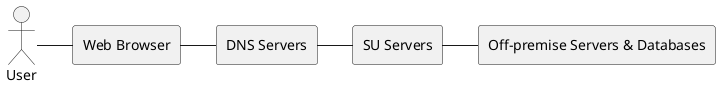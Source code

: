 @startuml physical-diagram
actor User
agent "Web Browser" as Browser
agent "DNS Servers" as DNS
agent "SU Servers" as SUS
agent "Off-premise Servers & Databases" as DB

User -right- Browser
Browser -right- DNS
DNS -right- SUS
SUS -right- DB

@enduml